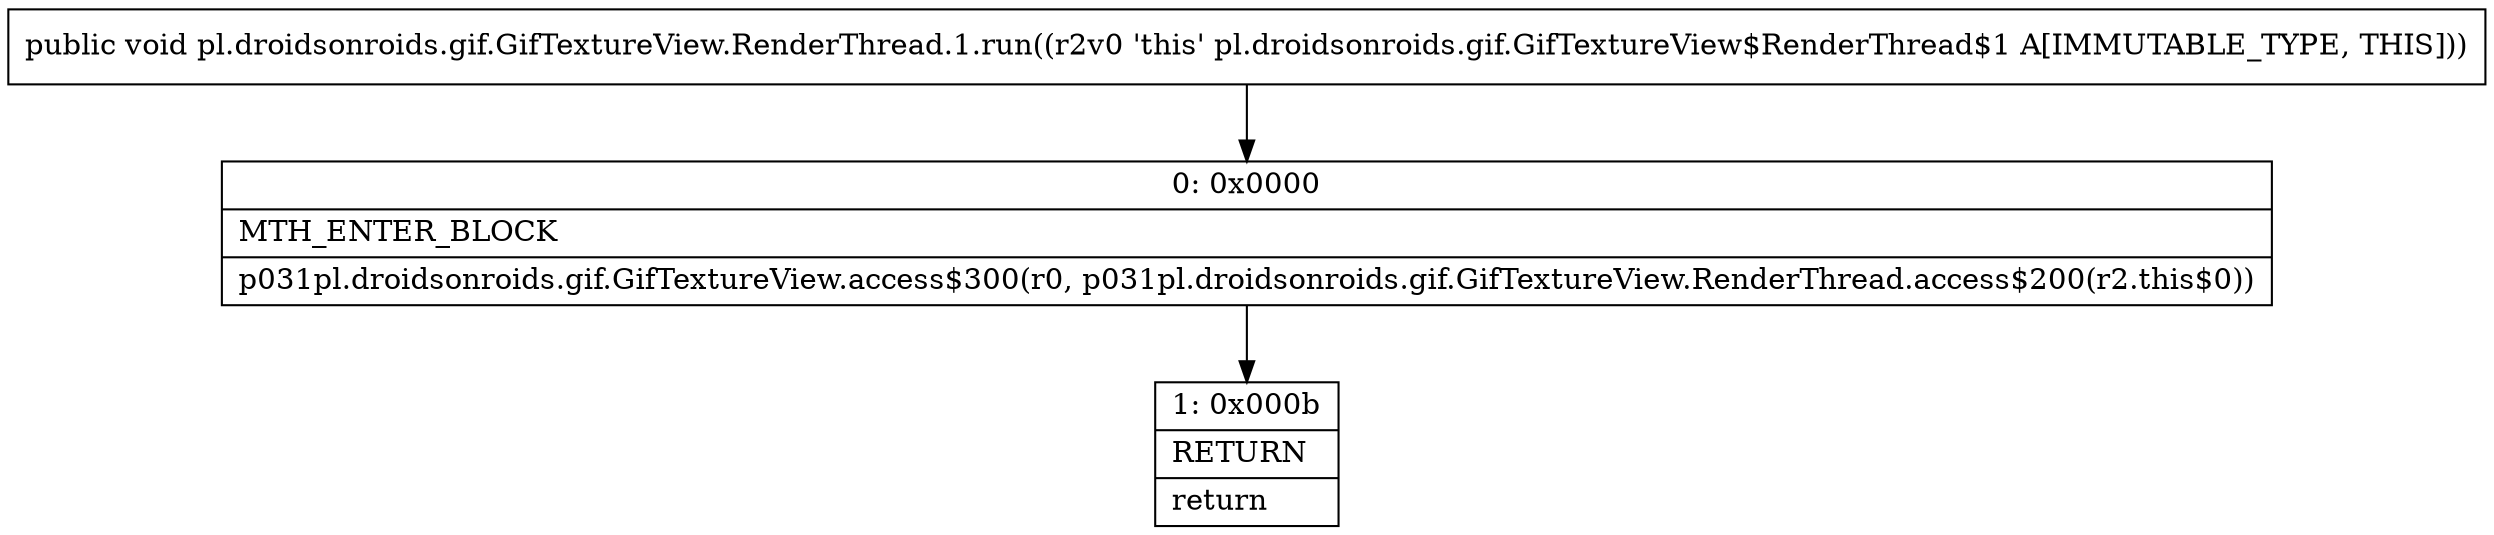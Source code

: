 digraph "CFG forpl.droidsonroids.gif.GifTextureView.RenderThread.1.run()V" {
Node_0 [shape=record,label="{0\:\ 0x0000|MTH_ENTER_BLOCK\l|p031pl.droidsonroids.gif.GifTextureView.access$300(r0, p031pl.droidsonroids.gif.GifTextureView.RenderThread.access$200(r2.this$0))\l}"];
Node_1 [shape=record,label="{1\:\ 0x000b|RETURN\l|return\l}"];
MethodNode[shape=record,label="{public void pl.droidsonroids.gif.GifTextureView.RenderThread.1.run((r2v0 'this' pl.droidsonroids.gif.GifTextureView$RenderThread$1 A[IMMUTABLE_TYPE, THIS])) }"];
MethodNode -> Node_0;
Node_0 -> Node_1;
}

